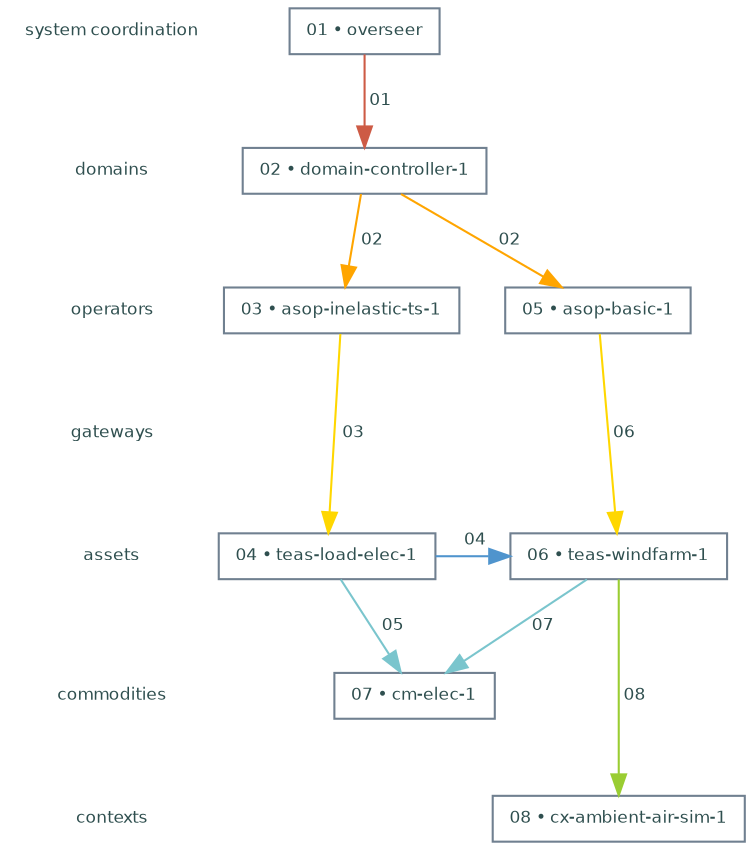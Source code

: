 digraph "getting started guide example" {
    // DOT file generated from: submodel.15.xem
    // preamble
    node [shape = box]
    node [height = 0.3]
    node [color = slategray]
    node [fontname = "DejaVu Sans"]
    node [fontcolor = darkslategray]
    node [fontsize = 8]
    edge [color = orange]
    edge [fontname = "DejaVu Sans"]
    edge [fontcolor = darkslategray]
    edge [fontsize = 8]
    // layline (the left-side)
    {
        // preamble
        node [shape = plaintext]
        edge [style = invis]
        // labels
        overseer    [label = "system coordination"]
        domains     [label = "domains"]
        operators   [label = "operators"]
        gates       [label = "gateways"]
        assets      [label = "assets"]
        commodities [label = "commodities"]
        contexts    [label = "contexts"]
        // chain
        overseer -> domains -> operators -> gates -> assets -> commodities -> contexts
    }
    // rank sets
    {rank = same; overseer    01}
    {rank = same; domains     02}
    {rank = same; operators   03 05}
    {rank = same; gates}
    {rank = same; assets      04 06}
    {rank = same; commodities 07}
    {rank = same; contexts    08}
    // node details
    01 [label = "01 &#8226; overseer"]
    02 [label = "02 &#8226; domain-controller-1"]
    03 [label = "03 &#8226; asop-inelastic-ts-1"]
    04 [label = "04 &#8226; teas-load-elec-1"]
    05 [label = "05 &#8226; asop-basic-1"]
    06 [label = "06 &#8226; teas-windfarm-1"]
    07 [label = "07 &#8226; cm-elec-1"]
    08 [label = "08 &#8226; cx-ambient-air-sim-1"]
    // edge details (any leading space is for aesthetics)
    01 -> 02 [label = " 01", color = coral3]
    02 -> 05 [label = " 02", color = orange]
    02 -> 03 [label = " 02", color = orange]
    03 -> 04 [label = " 03", color = gold]
    04 -> 06 [label = " 04", color = steelblue3]
    04 -> 07 [label = " 05", color = cadetblue3]
    05 -> 06 [label = " 06", color = gold]
    06 -> 07 [label = " 07", color = cadetblue3]
    06 -> 08 [label = " 08", color = olivedrab3]
}

